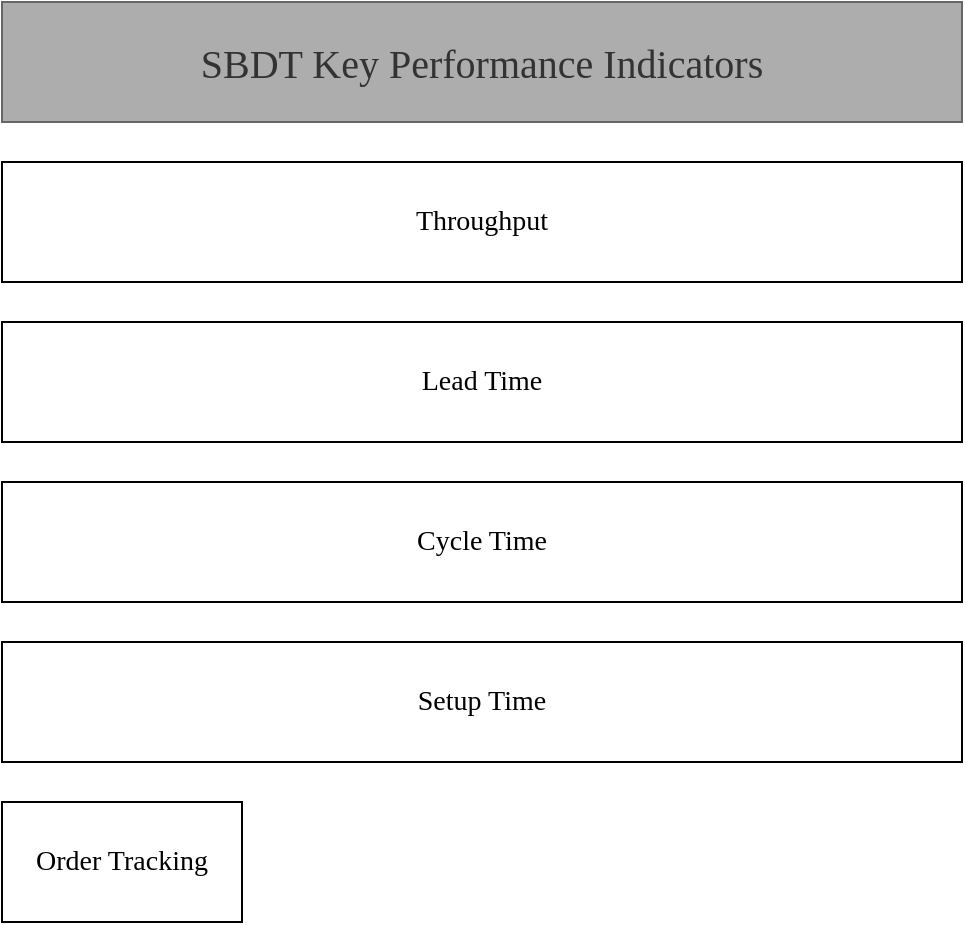 <mxfile version="26.0.4">
  <diagram name="Seite-1" id="WTdp1-wcwIpe_19XcLFv">
    <mxGraphModel dx="1434" dy="836" grid="1" gridSize="10" guides="1" tooltips="1" connect="1" arrows="1" fold="1" page="1" pageScale="1" pageWidth="583" pageHeight="827" math="0" shadow="0">
      <root>
        <mxCell id="0" />
        <mxCell id="1" parent="0" />
        <mxCell id="DHFWRvlP0dfVqOlD5bYB-2" value="SBDT Key Performance Indicators" style="rounded=0;whiteSpace=wrap;html=1;fontFamily=Times New Roman;fontSize=20;fillColor=#ADADAD;fontColor=#333333;strokeColor=#666666;" parent="1" vertex="1">
          <mxGeometry x="40" y="130" width="480" height="60" as="geometry" />
        </mxCell>
        <mxCell id="DHFWRvlP0dfVqOlD5bYB-4" value="Throughput" style="rounded=0;whiteSpace=wrap;html=1;fontFamily=Times New Roman;fontSize=14;" parent="1" vertex="1">
          <mxGeometry x="40" y="210" width="480" height="60" as="geometry" />
        </mxCell>
        <mxCell id="DHFWRvlP0dfVqOlD5bYB-6" value="Lead Time" style="rounded=0;whiteSpace=wrap;html=1;fontFamily=Times New Roman;fontSize=14;" parent="1" vertex="1">
          <mxGeometry x="40" y="290" width="480" height="60" as="geometry" />
        </mxCell>
        <mxCell id="DHFWRvlP0dfVqOlD5bYB-9" value="Cycle Time" style="rounded=0;whiteSpace=wrap;html=1;fontFamily=Times New Roman;fontSize=14;" parent="1" vertex="1">
          <mxGeometry x="40" y="370" width="480" height="60" as="geometry" />
        </mxCell>
        <mxCell id="DHFWRvlP0dfVqOlD5bYB-10" value="Setup Time" style="rounded=0;whiteSpace=wrap;html=1;fontFamily=Times New Roman;fontSize=14;" parent="1" vertex="1">
          <mxGeometry x="40" y="450" width="480" height="60" as="geometry" />
        </mxCell>
        <mxCell id="DHFWRvlP0dfVqOlD5bYB-16" value="Order Tracking" style="rounded=0;whiteSpace=wrap;html=1;fontFamily=Times New Roman;fontSize=14;" parent="1" vertex="1">
          <mxGeometry x="40" y="530" width="120" height="60" as="geometry" />
        </mxCell>
      </root>
    </mxGraphModel>
  </diagram>
</mxfile>
